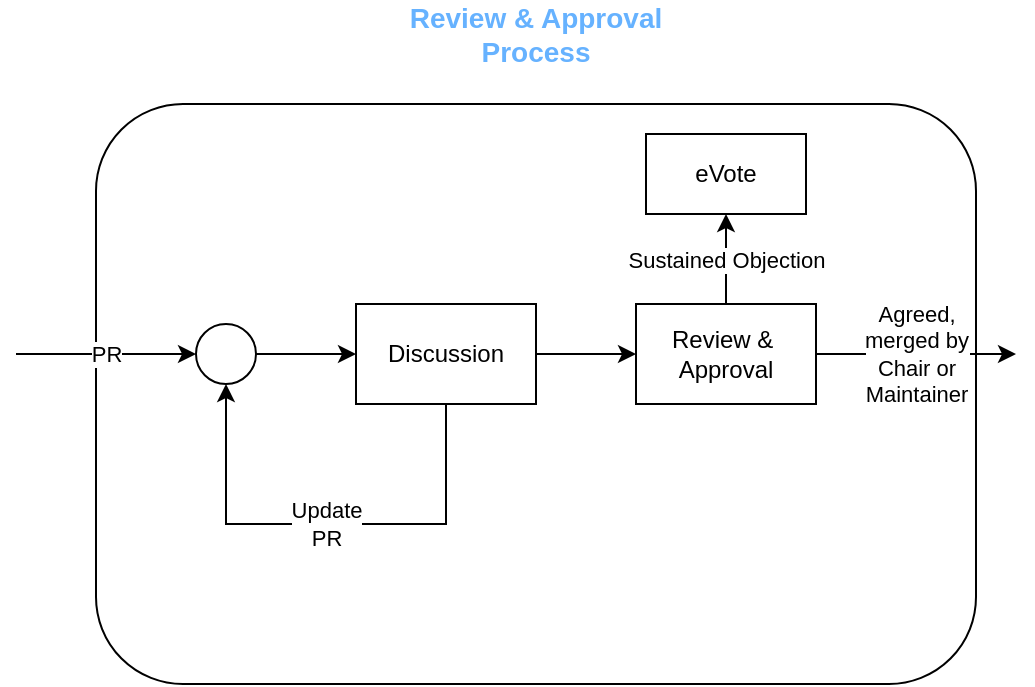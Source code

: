 <mxfile version="22.1.3" type="device">
  <diagram id="C5RBs43oDa-KdzZeNtuy" name="Page-1">
    <mxGraphModel dx="1434" dy="894" grid="1" gridSize="10" guides="1" tooltips="1" connect="1" arrows="1" fold="1" page="1" pageScale="1" pageWidth="827" pageHeight="1169" math="0" shadow="0">
      <root>
        <mxCell id="WIyWlLk6GJQsqaUBKTNV-0" />
        <mxCell id="WIyWlLk6GJQsqaUBKTNV-1" parent="WIyWlLk6GJQsqaUBKTNV-0" />
        <mxCell id="-uulGrxWtC2gFMD047iS-0" value="" style="rounded=1;whiteSpace=wrap;html=1;" vertex="1" parent="WIyWlLk6GJQsqaUBKTNV-1">
          <mxGeometry x="80" y="90" width="440" height="290" as="geometry" />
        </mxCell>
        <mxCell id="-uulGrxWtC2gFMD047iS-1" value="PR" style="endArrow=classic;html=1;rounded=0;entryX=0;entryY=0.5;entryDx=0;entryDy=0;" edge="1" parent="WIyWlLk6GJQsqaUBKTNV-1" target="-uulGrxWtC2gFMD047iS-2">
          <mxGeometry width="50" height="50" relative="1" as="geometry">
            <mxPoint x="40" y="215" as="sourcePoint" />
            <mxPoint x="90" y="170" as="targetPoint" />
          </mxGeometry>
        </mxCell>
        <mxCell id="-uulGrxWtC2gFMD047iS-2" value="" style="ellipse;whiteSpace=wrap;html=1;aspect=fixed;" vertex="1" parent="WIyWlLk6GJQsqaUBKTNV-1">
          <mxGeometry x="130" y="200" width="30" height="30" as="geometry" />
        </mxCell>
        <mxCell id="-uulGrxWtC2gFMD047iS-3" value="Discussion" style="rounded=0;whiteSpace=wrap;html=1;" vertex="1" parent="WIyWlLk6GJQsqaUBKTNV-1">
          <mxGeometry x="210" y="190" width="90" height="50" as="geometry" />
        </mxCell>
        <mxCell id="-uulGrxWtC2gFMD047iS-4" value="" style="endArrow=classic;html=1;rounded=0;entryX=0;entryY=0.5;entryDx=0;entryDy=0;exitX=1;exitY=0.5;exitDx=0;exitDy=0;" edge="1" parent="WIyWlLk6GJQsqaUBKTNV-1" source="-uulGrxWtC2gFMD047iS-2" target="-uulGrxWtC2gFMD047iS-3">
          <mxGeometry width="50" height="50" relative="1" as="geometry">
            <mxPoint x="260" y="50" as="sourcePoint" />
            <mxPoint x="310" as="targetPoint" />
          </mxGeometry>
        </mxCell>
        <mxCell id="-uulGrxWtC2gFMD047iS-5" value="&lt;div&gt;Update&lt;/div&gt;&lt;div&gt;PR&lt;br&gt;&lt;/div&gt;" style="endArrow=classic;html=1;rounded=0;entryX=0.5;entryY=1;entryDx=0;entryDy=0;exitX=0.5;exitY=1;exitDx=0;exitDy=0;" edge="1" parent="WIyWlLk6GJQsqaUBKTNV-1" source="-uulGrxWtC2gFMD047iS-3" target="-uulGrxWtC2gFMD047iS-2">
          <mxGeometry width="50" height="50" relative="1" as="geometry">
            <mxPoint x="260" y="50" as="sourcePoint" />
            <mxPoint x="310" as="targetPoint" />
            <Array as="points">
              <mxPoint x="255" y="300" />
              <mxPoint x="200" y="300" />
              <mxPoint x="145" y="300" />
            </Array>
          </mxGeometry>
        </mxCell>
        <mxCell id="-uulGrxWtC2gFMD047iS-6" value="&lt;div&gt;Review &amp;amp;&amp;nbsp;&lt;/div&gt;&lt;div&gt;Approval&lt;/div&gt;" style="rounded=0;whiteSpace=wrap;html=1;" vertex="1" parent="WIyWlLk6GJQsqaUBKTNV-1">
          <mxGeometry x="350" y="190" width="90" height="50" as="geometry" />
        </mxCell>
        <mxCell id="-uulGrxWtC2gFMD047iS-7" value="" style="endArrow=classic;html=1;rounded=0;entryX=0;entryY=0.5;entryDx=0;entryDy=0;exitX=1;exitY=0.5;exitDx=0;exitDy=0;" edge="1" parent="WIyWlLk6GJQsqaUBKTNV-1" source="-uulGrxWtC2gFMD047iS-3" target="-uulGrxWtC2gFMD047iS-6">
          <mxGeometry width="50" height="50" relative="1" as="geometry">
            <mxPoint x="260" y="50" as="sourcePoint" />
            <mxPoint x="310" as="targetPoint" />
          </mxGeometry>
        </mxCell>
        <mxCell id="-uulGrxWtC2gFMD047iS-8" value="eVote" style="rounded=0;whiteSpace=wrap;html=1;" vertex="1" parent="WIyWlLk6GJQsqaUBKTNV-1">
          <mxGeometry x="355" y="105" width="80" height="40" as="geometry" />
        </mxCell>
        <mxCell id="-uulGrxWtC2gFMD047iS-9" value="Sustained Objection" style="endArrow=classic;html=1;rounded=0;entryX=0.5;entryY=1;entryDx=0;entryDy=0;" edge="1" parent="WIyWlLk6GJQsqaUBKTNV-1" source="-uulGrxWtC2gFMD047iS-6" target="-uulGrxWtC2gFMD047iS-8">
          <mxGeometry width="50" height="50" relative="1" as="geometry">
            <mxPoint x="260" y="50" as="sourcePoint" />
            <mxPoint x="310" as="targetPoint" />
          </mxGeometry>
        </mxCell>
        <mxCell id="-uulGrxWtC2gFMD047iS-10" value="&lt;div&gt;Agreed,&lt;/div&gt;&lt;div&gt;merged by&lt;/div&gt;&lt;div&gt;Chair or&lt;/div&gt;&lt;div&gt;Maintainer&lt;br&gt;&lt;/div&gt;" style="endArrow=classic;html=1;rounded=0;exitX=1;exitY=0.5;exitDx=0;exitDy=0;" edge="1" parent="WIyWlLk6GJQsqaUBKTNV-1" source="-uulGrxWtC2gFMD047iS-6">
          <mxGeometry width="50" height="50" relative="1" as="geometry">
            <mxPoint x="260" y="50" as="sourcePoint" />
            <mxPoint x="540" y="215" as="targetPoint" />
          </mxGeometry>
        </mxCell>
        <mxCell id="-uulGrxWtC2gFMD047iS-11" value="&lt;font color=&quot;#66b2ff&quot;&gt;&lt;b&gt;&lt;font style=&quot;font-size: 14px;&quot;&gt;Review &amp;amp; Approval Process&lt;/font&gt;&lt;/b&gt;&lt;/font&gt;" style="text;html=1;strokeColor=none;fillColor=none;align=center;verticalAlign=middle;whiteSpace=wrap;rounded=0;" vertex="1" parent="WIyWlLk6GJQsqaUBKTNV-1">
          <mxGeometry x="225" y="40" width="150" height="30" as="geometry" />
        </mxCell>
      </root>
    </mxGraphModel>
  </diagram>
</mxfile>
